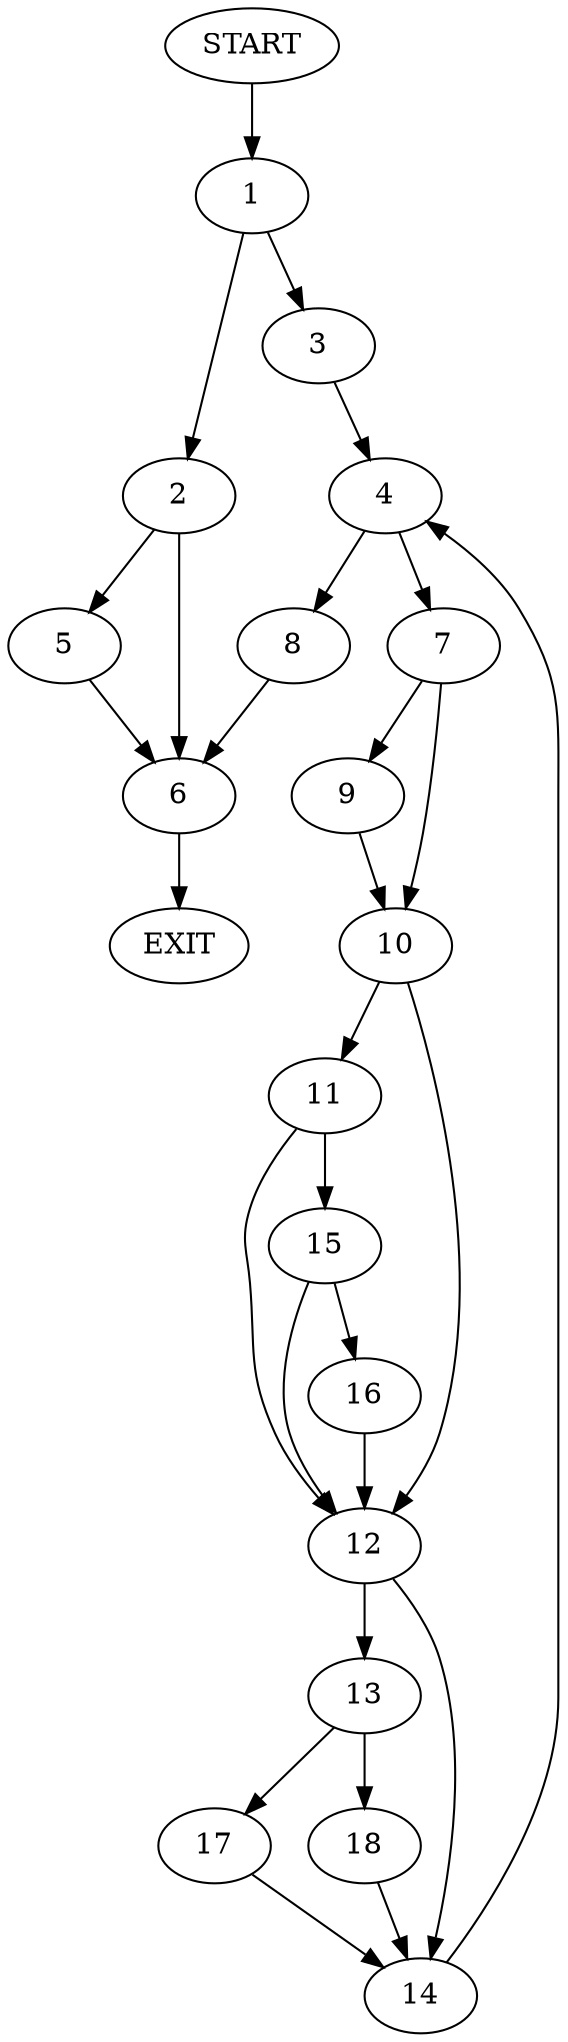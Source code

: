 digraph {
0 [label="START"]
19 [label="EXIT"]
0 -> 1
1 -> 2
1 -> 3
3 -> 4
2 -> 5
2 -> 6
4 -> 7
4 -> 8
8 -> 6
7 -> 9
7 -> 10
9 -> 10
10 -> 11
10 -> 12
12 -> 13
12 -> 14
11 -> 12
11 -> 15
15 -> 16
15 -> 12
16 -> 12
14 -> 4
13 -> 17
13 -> 18
17 -> 14
18 -> 14
6 -> 19
5 -> 6
}
